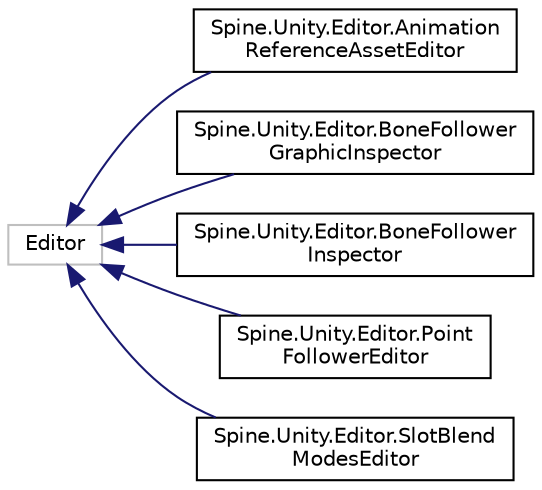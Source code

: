 digraph "그래픽컬한 클래스 계통도"
{
 // LATEX_PDF_SIZE
  edge [fontname="Helvetica",fontsize="10",labelfontname="Helvetica",labelfontsize="10"];
  node [fontname="Helvetica",fontsize="10",shape=record];
  rankdir="LR";
  Node280 [label="Editor",height=0.2,width=0.4,color="grey75", fillcolor="white", style="filled",tooltip=" "];
  Node280 -> Node0 [dir="back",color="midnightblue",fontsize="10",style="solid",fontname="Helvetica"];
  Node0 [label="Spine.Unity.Editor.Animation\lReferenceAssetEditor",height=0.2,width=0.4,color="black", fillcolor="white", style="filled",URL="$class_spine_1_1_unity_1_1_editor_1_1_animation_reference_asset_editor.html",tooltip=" "];
  Node280 -> Node282 [dir="back",color="midnightblue",fontsize="10",style="solid",fontname="Helvetica"];
  Node282 [label="Spine.Unity.Editor.BoneFollower\lGraphicInspector",height=0.2,width=0.4,color="black", fillcolor="white", style="filled",URL="$class_spine_1_1_unity_1_1_editor_1_1_bone_follower_graphic_inspector.html",tooltip=" "];
  Node280 -> Node283 [dir="back",color="midnightblue",fontsize="10",style="solid",fontname="Helvetica"];
  Node283 [label="Spine.Unity.Editor.BoneFollower\lInspector",height=0.2,width=0.4,color="black", fillcolor="white", style="filled",URL="$class_spine_1_1_unity_1_1_editor_1_1_bone_follower_inspector.html",tooltip=" "];
  Node280 -> Node284 [dir="back",color="midnightblue",fontsize="10",style="solid",fontname="Helvetica"];
  Node284 [label="Spine.Unity.Editor.Point\lFollowerEditor",height=0.2,width=0.4,color="black", fillcolor="white", style="filled",URL="$class_spine_1_1_unity_1_1_editor_1_1_point_follower_editor.html",tooltip=" "];
  Node280 -> Node285 [dir="back",color="midnightblue",fontsize="10",style="solid",fontname="Helvetica"];
  Node285 [label="Spine.Unity.Editor.SlotBlend\lModesEditor",height=0.2,width=0.4,color="black", fillcolor="white", style="filled",URL="$class_spine_1_1_unity_1_1_editor_1_1_slot_blend_modes_editor.html",tooltip=" "];
}
